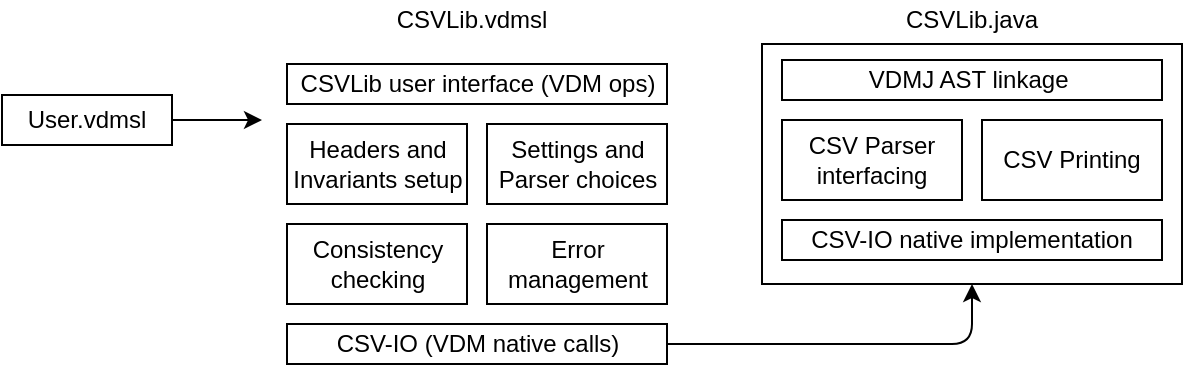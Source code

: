 <mxfile>
    <diagram id="3vJI7QXsskfFWkMhxEzt" name="Page-1">
        <mxGraphModel dx="460" dy="392" grid="1" gridSize="10" guides="1" tooltips="1" connect="1" arrows="1" fold="1" page="1" pageScale="1" pageWidth="827" pageHeight="1169" background="none" math="0" shadow="0">
            <root>
                <mxCell id="0"/>
                <mxCell id="1" parent="0"/>
                <mxCell id="18" style="edgeStyle=none;html=1;" parent="1" source="2" edge="1">
                    <mxGeometry relative="1" as="geometry">
                        <mxPoint x="150" y="130" as="targetPoint"/>
                    </mxGeometry>
                </mxCell>
                <mxCell id="2" value="User.vdmsl" style="whiteSpace=wrap;html=1;" parent="1" vertex="1">
                    <mxGeometry x="20" y="117.5" width="85" height="25" as="geometry"/>
                </mxCell>
                <mxCell id="21" style="edgeStyle=none;html=1;exitX=1;exitY=0.5;exitDx=0;exitDy=0;entryX=0.5;entryY=1;entryDx=0;entryDy=0;" parent="1" source="10" target="13" edge="1">
                    <mxGeometry relative="1" as="geometry">
                        <mxPoint x="263" y="310" as="targetPoint"/>
                        <Array as="points">
                            <mxPoint x="505" y="242"/>
                        </Array>
                    </mxGeometry>
                </mxCell>
                <mxCell id="31" value="CSVLib.java" style="text;html=1;strokeColor=none;fillColor=none;align=center;verticalAlign=middle;whiteSpace=wrap;rounded=0;rotation=0;" parent="1" vertex="1">
                    <mxGeometry x="400" y="70" width="210" height="20" as="geometry"/>
                </mxCell>
                <mxCell id="20" value="" style="group;" parent="1" vertex="1" connectable="0">
                    <mxGeometry x="400" y="92" width="210" height="120" as="geometry"/>
                </mxCell>
                <mxCell id="13" value="" style="whiteSpace=wrap;html=1;" parent="20" vertex="1">
                    <mxGeometry width="210" height="120" as="geometry"/>
                </mxCell>
                <mxCell id="17" value="CSV-IO native implementation" style="whiteSpace=wrap;html=1;" parent="20" vertex="1">
                    <mxGeometry x="10" y="88" width="190" height="20" as="geometry"/>
                </mxCell>
                <mxCell id="15" value="VDMJ AST linkage&amp;nbsp;" style="whiteSpace=wrap;html=1;" parent="20" vertex="1">
                    <mxGeometry x="10" y="8" width="190" height="20" as="geometry"/>
                </mxCell>
                <mxCell id="14" value="CSV Parser interfacing" style="whiteSpace=wrap;html=1;" parent="20" vertex="1">
                    <mxGeometry x="10" y="38" width="90" height="40" as="geometry"/>
                </mxCell>
                <mxCell id="16" value="CSV Printing" style="whiteSpace=wrap;html=1;" parent="20" vertex="1">
                    <mxGeometry x="110" y="38" width="90" height="40" as="geometry"/>
                </mxCell>
                <mxCell id="24" value="CSVLib.vdmsl" style="text;html=1;strokeColor=none;fillColor=none;align=center;verticalAlign=middle;whiteSpace=wrap;rounded=0;rotation=0;" parent="1" vertex="1">
                    <mxGeometry x="150" y="70" width="210" height="20" as="geometry"/>
                </mxCell>
                <mxCell id="27" value="" style="group" parent="1" vertex="1" connectable="0">
                    <mxGeometry x="152.5" y="92" width="210" height="170" as="geometry"/>
                </mxCell>
                <mxCell id="4" value="Consistency checking" style="whiteSpace=wrap;html=1;" parent="27" vertex="1">
                    <mxGeometry x="10" y="90" width="90" height="40" as="geometry"/>
                </mxCell>
                <mxCell id="5" value="Error management" style="whiteSpace=wrap;html=1;" parent="27" vertex="1">
                    <mxGeometry x="110" y="90" width="90" height="40" as="geometry"/>
                </mxCell>
                <mxCell id="6" value="Headers and Invariants setup" style="whiteSpace=wrap;html=1;" parent="27" vertex="1">
                    <mxGeometry x="10" y="40" width="90" height="40" as="geometry"/>
                </mxCell>
                <mxCell id="7" value="Settings and Parser choices" style="whiteSpace=wrap;html=1;" parent="27" vertex="1">
                    <mxGeometry x="110" y="40" width="90" height="40" as="geometry"/>
                </mxCell>
                <mxCell id="10" value="CSV-IO (VDM native calls)" style="whiteSpace=wrap;html=1;" parent="27" vertex="1">
                    <mxGeometry x="10" y="140" width="190" height="20" as="geometry"/>
                </mxCell>
                <mxCell id="23" value="CSVLib user interface (VDM ops)" style="whiteSpace=wrap;html=1;" parent="27" vertex="1">
                    <mxGeometry x="10" y="10" width="190" height="20" as="geometry"/>
                </mxCell>
            </root>
        </mxGraphModel>
    </diagram>
</mxfile>